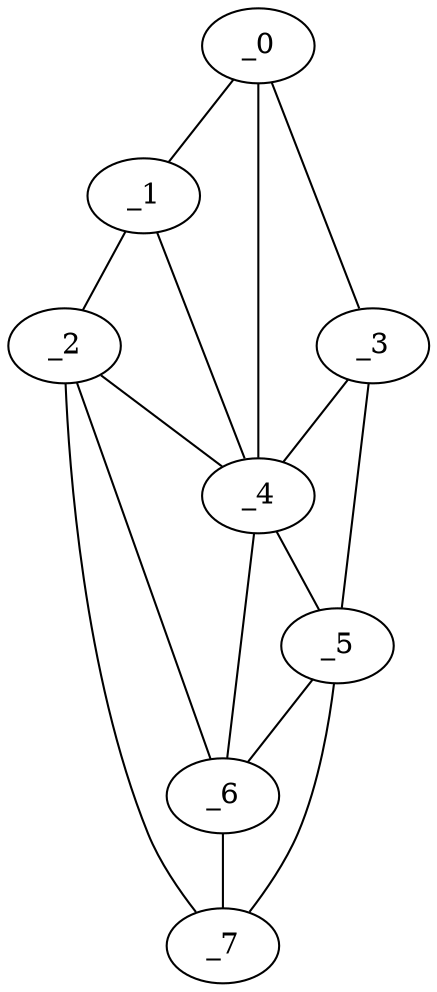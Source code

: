 graph "obj80__345.gxl" {
	_0	 [x=5,
		y=49];
	_1	 [x=16,
		y=96];
	_0 -- _1	 [valence=1];
	_3	 [x=29,
		y=19];
	_0 -- _3	 [valence=1];
	_4	 [x=32,
		y=74];
	_0 -- _4	 [valence=2];
	_2	 [x=24,
		y=109];
	_1 -- _2	 [valence=1];
	_1 -- _4	 [valence=2];
	_2 -- _4	 [valence=2];
	_6	 [x=74,
		y=53];
	_2 -- _6	 [valence=2];
	_7	 [x=126,
		y=96];
	_2 -- _7	 [valence=1];
	_3 -- _4	 [valence=2];
	_5	 [x=61,
		y=42];
	_3 -- _5	 [valence=1];
	_4 -- _5	 [valence=2];
	_4 -- _6	 [valence=2];
	_5 -- _6	 [valence=1];
	_5 -- _7	 [valence=1];
	_6 -- _7	 [valence=1];
}
